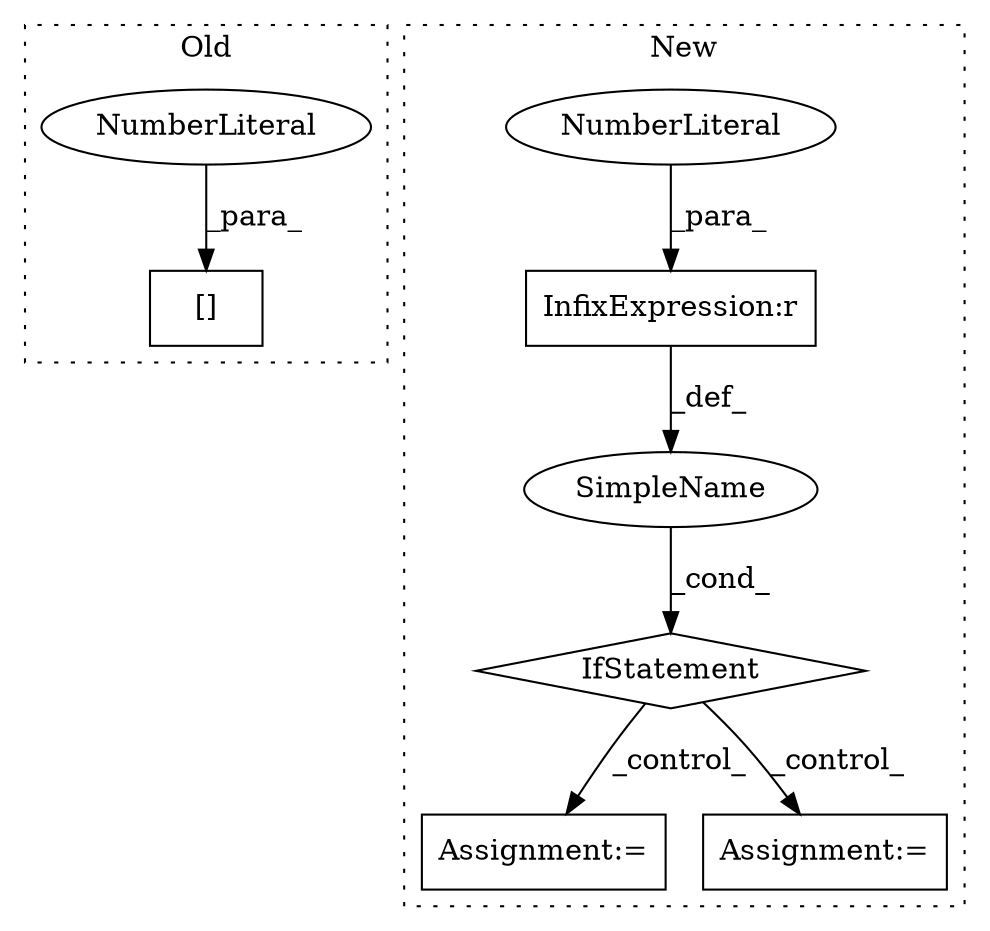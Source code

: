 digraph G {
subgraph cluster0 {
1 [label="[]" a="2" s="16898,16909" l="10,1" shape="box"];
7 [label="NumberLiteral" a="34" s="16908" l="1" shape="ellipse"];
label = "Old";
style="dotted";
}
subgraph cluster1 {
2 [label="IfStatement" a="25" s="6983,6994" l="4,2" shape="diamond"];
3 [label="Assignment:=" a="7" s="7129" l="1" shape="box"];
4 [label="SimpleName" a="42" s="" l="" shape="ellipse"];
5 [label="InfixExpression:r" a="27" s="6989" l="4" shape="box"];
6 [label="Assignment:=" a="7" s="7085" l="1" shape="box"];
8 [label="NumberLiteral" a="34" s="6993" l="1" shape="ellipse"];
label = "New";
style="dotted";
}
2 -> 6 [label="_control_"];
2 -> 3 [label="_control_"];
4 -> 2 [label="_cond_"];
5 -> 4 [label="_def_"];
7 -> 1 [label="_para_"];
8 -> 5 [label="_para_"];
}